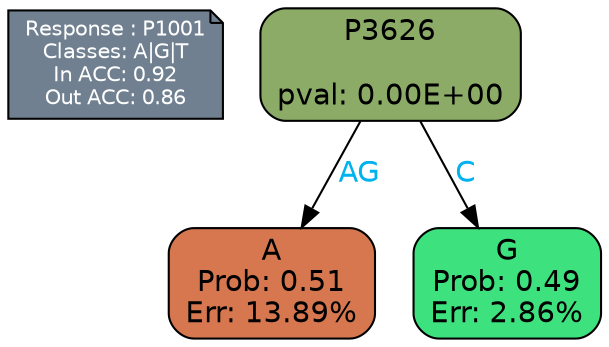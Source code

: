 digraph Tree {
node [shape=box, style="filled, rounded", color="black", fontname=helvetica] ;
graph [ranksep=equally, splines=polylines, bgcolor=transparent, dpi=600] ;
edge [fontname=helvetica] ;
LEGEND [label="Response : P1001
Classes: A|G|T
In ACC: 0.92
Out ACC: 0.86
",shape=note,align=left,style=filled,fillcolor="slategray",fontcolor="white",fontsize=10];1 [label="P3626

pval: 0.00E+00", fillcolor="#8bab67"] ;
2 [label="A
Prob: 0.51
Err: 13.89%", fillcolor="#d77750"] ;
3 [label="G
Prob: 0.49
Err: 2.86%", fillcolor="#3de27e"] ;
1 -> 2 [label="AG",fontcolor=deepskyblue2] ;
1 -> 3 [label="C",fontcolor=deepskyblue2] ;
{rank = same; 2;3;}{rank = same; LEGEND;1;}}